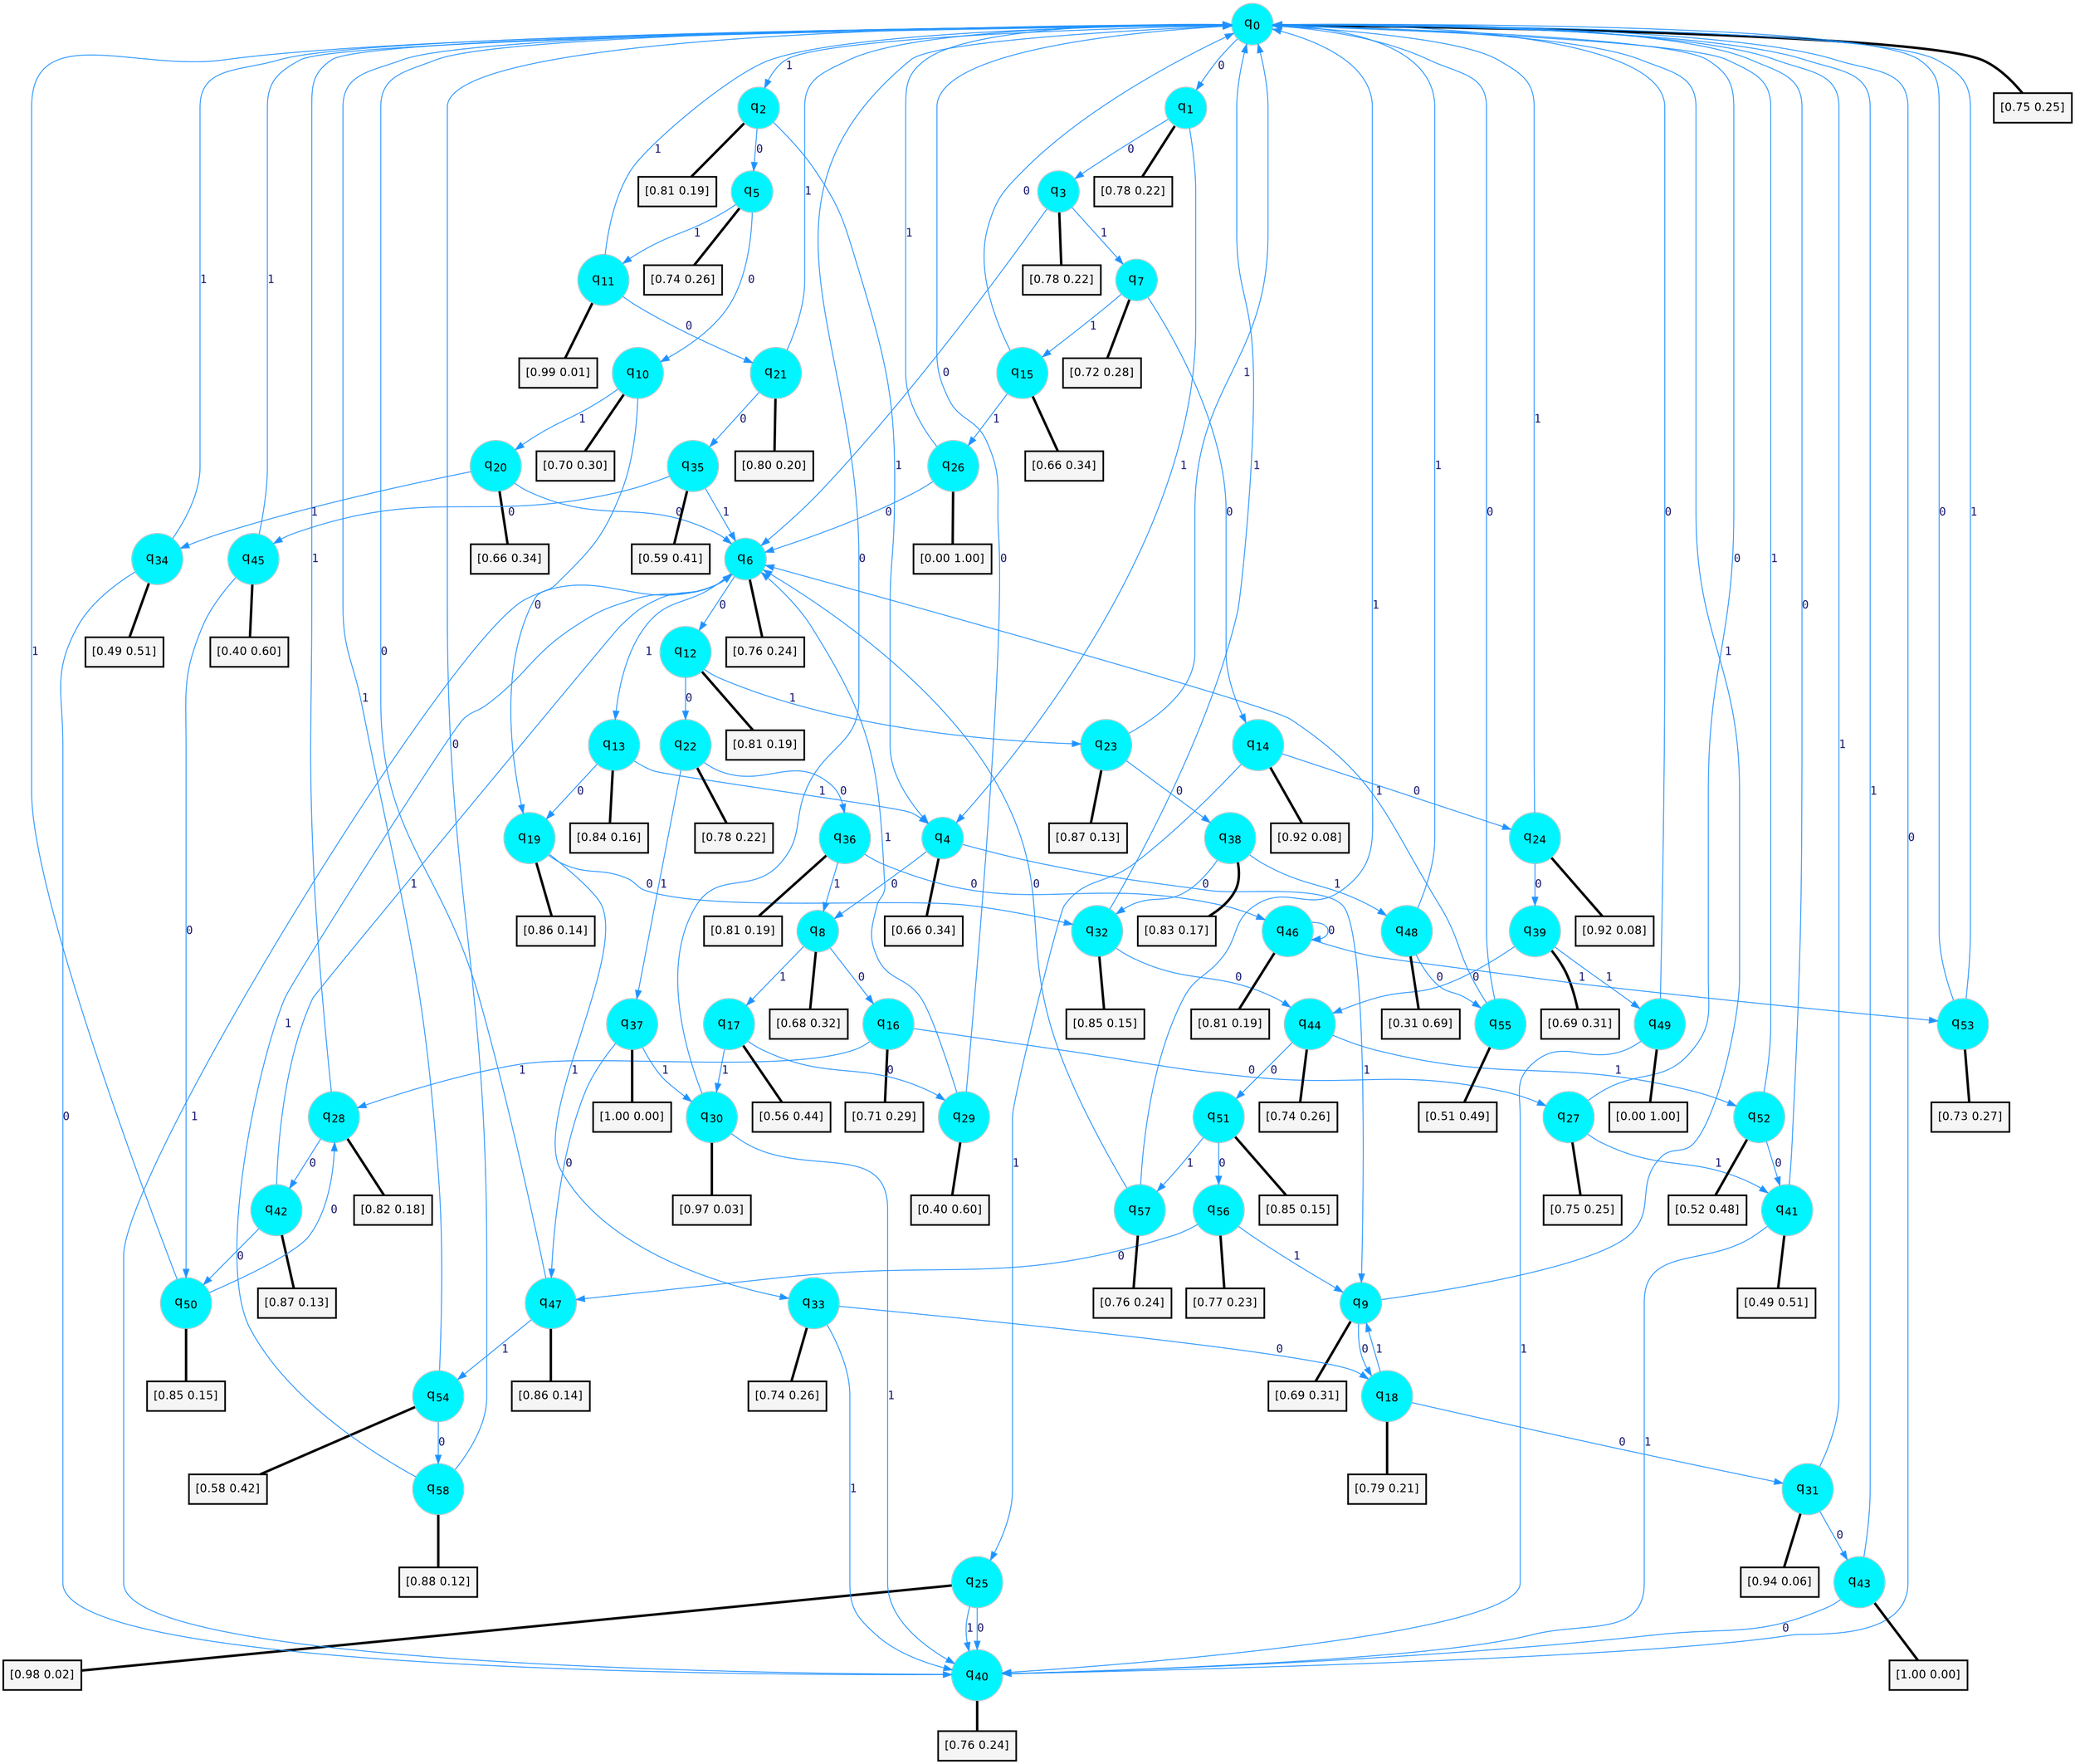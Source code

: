 digraph G {
graph [
bgcolor=transparent, dpi=300, rankdir=TD, size="40,25"];
node [
color=gray, fillcolor=turquoise1, fontcolor=black, fontname=Helvetica, fontsize=16, fontweight=bold, shape=circle, style=filled];
edge [
arrowsize=1, color=dodgerblue1, fontcolor=midnightblue, fontname=courier, fontweight=bold, penwidth=1, style=solid, weight=20];
0[label=<q<SUB>0</SUB>>];
1[label=<q<SUB>1</SUB>>];
2[label=<q<SUB>2</SUB>>];
3[label=<q<SUB>3</SUB>>];
4[label=<q<SUB>4</SUB>>];
5[label=<q<SUB>5</SUB>>];
6[label=<q<SUB>6</SUB>>];
7[label=<q<SUB>7</SUB>>];
8[label=<q<SUB>8</SUB>>];
9[label=<q<SUB>9</SUB>>];
10[label=<q<SUB>10</SUB>>];
11[label=<q<SUB>11</SUB>>];
12[label=<q<SUB>12</SUB>>];
13[label=<q<SUB>13</SUB>>];
14[label=<q<SUB>14</SUB>>];
15[label=<q<SUB>15</SUB>>];
16[label=<q<SUB>16</SUB>>];
17[label=<q<SUB>17</SUB>>];
18[label=<q<SUB>18</SUB>>];
19[label=<q<SUB>19</SUB>>];
20[label=<q<SUB>20</SUB>>];
21[label=<q<SUB>21</SUB>>];
22[label=<q<SUB>22</SUB>>];
23[label=<q<SUB>23</SUB>>];
24[label=<q<SUB>24</SUB>>];
25[label=<q<SUB>25</SUB>>];
26[label=<q<SUB>26</SUB>>];
27[label=<q<SUB>27</SUB>>];
28[label=<q<SUB>28</SUB>>];
29[label=<q<SUB>29</SUB>>];
30[label=<q<SUB>30</SUB>>];
31[label=<q<SUB>31</SUB>>];
32[label=<q<SUB>32</SUB>>];
33[label=<q<SUB>33</SUB>>];
34[label=<q<SUB>34</SUB>>];
35[label=<q<SUB>35</SUB>>];
36[label=<q<SUB>36</SUB>>];
37[label=<q<SUB>37</SUB>>];
38[label=<q<SUB>38</SUB>>];
39[label=<q<SUB>39</SUB>>];
40[label=<q<SUB>40</SUB>>];
41[label=<q<SUB>41</SUB>>];
42[label=<q<SUB>42</SUB>>];
43[label=<q<SUB>43</SUB>>];
44[label=<q<SUB>44</SUB>>];
45[label=<q<SUB>45</SUB>>];
46[label=<q<SUB>46</SUB>>];
47[label=<q<SUB>47</SUB>>];
48[label=<q<SUB>48</SUB>>];
49[label=<q<SUB>49</SUB>>];
50[label=<q<SUB>50</SUB>>];
51[label=<q<SUB>51</SUB>>];
52[label=<q<SUB>52</SUB>>];
53[label=<q<SUB>53</SUB>>];
54[label=<q<SUB>54</SUB>>];
55[label=<q<SUB>55</SUB>>];
56[label=<q<SUB>56</SUB>>];
57[label=<q<SUB>57</SUB>>];
58[label=<q<SUB>58</SUB>>];
59[label="[0.75 0.25]", shape=box,fontcolor=black, fontname=Helvetica, fontsize=14, penwidth=2, fillcolor=whitesmoke,color=black];
60[label="[0.78 0.22]", shape=box,fontcolor=black, fontname=Helvetica, fontsize=14, penwidth=2, fillcolor=whitesmoke,color=black];
61[label="[0.81 0.19]", shape=box,fontcolor=black, fontname=Helvetica, fontsize=14, penwidth=2, fillcolor=whitesmoke,color=black];
62[label="[0.78 0.22]", shape=box,fontcolor=black, fontname=Helvetica, fontsize=14, penwidth=2, fillcolor=whitesmoke,color=black];
63[label="[0.66 0.34]", shape=box,fontcolor=black, fontname=Helvetica, fontsize=14, penwidth=2, fillcolor=whitesmoke,color=black];
64[label="[0.74 0.26]", shape=box,fontcolor=black, fontname=Helvetica, fontsize=14, penwidth=2, fillcolor=whitesmoke,color=black];
65[label="[0.76 0.24]", shape=box,fontcolor=black, fontname=Helvetica, fontsize=14, penwidth=2, fillcolor=whitesmoke,color=black];
66[label="[0.72 0.28]", shape=box,fontcolor=black, fontname=Helvetica, fontsize=14, penwidth=2, fillcolor=whitesmoke,color=black];
67[label="[0.68 0.32]", shape=box,fontcolor=black, fontname=Helvetica, fontsize=14, penwidth=2, fillcolor=whitesmoke,color=black];
68[label="[0.69 0.31]", shape=box,fontcolor=black, fontname=Helvetica, fontsize=14, penwidth=2, fillcolor=whitesmoke,color=black];
69[label="[0.70 0.30]", shape=box,fontcolor=black, fontname=Helvetica, fontsize=14, penwidth=2, fillcolor=whitesmoke,color=black];
70[label="[0.99 0.01]", shape=box,fontcolor=black, fontname=Helvetica, fontsize=14, penwidth=2, fillcolor=whitesmoke,color=black];
71[label="[0.81 0.19]", shape=box,fontcolor=black, fontname=Helvetica, fontsize=14, penwidth=2, fillcolor=whitesmoke,color=black];
72[label="[0.84 0.16]", shape=box,fontcolor=black, fontname=Helvetica, fontsize=14, penwidth=2, fillcolor=whitesmoke,color=black];
73[label="[0.92 0.08]", shape=box,fontcolor=black, fontname=Helvetica, fontsize=14, penwidth=2, fillcolor=whitesmoke,color=black];
74[label="[0.66 0.34]", shape=box,fontcolor=black, fontname=Helvetica, fontsize=14, penwidth=2, fillcolor=whitesmoke,color=black];
75[label="[0.71 0.29]", shape=box,fontcolor=black, fontname=Helvetica, fontsize=14, penwidth=2, fillcolor=whitesmoke,color=black];
76[label="[0.56 0.44]", shape=box,fontcolor=black, fontname=Helvetica, fontsize=14, penwidth=2, fillcolor=whitesmoke,color=black];
77[label="[0.79 0.21]", shape=box,fontcolor=black, fontname=Helvetica, fontsize=14, penwidth=2, fillcolor=whitesmoke,color=black];
78[label="[0.86 0.14]", shape=box,fontcolor=black, fontname=Helvetica, fontsize=14, penwidth=2, fillcolor=whitesmoke,color=black];
79[label="[0.66 0.34]", shape=box,fontcolor=black, fontname=Helvetica, fontsize=14, penwidth=2, fillcolor=whitesmoke,color=black];
80[label="[0.80 0.20]", shape=box,fontcolor=black, fontname=Helvetica, fontsize=14, penwidth=2, fillcolor=whitesmoke,color=black];
81[label="[0.78 0.22]", shape=box,fontcolor=black, fontname=Helvetica, fontsize=14, penwidth=2, fillcolor=whitesmoke,color=black];
82[label="[0.87 0.13]", shape=box,fontcolor=black, fontname=Helvetica, fontsize=14, penwidth=2, fillcolor=whitesmoke,color=black];
83[label="[0.92 0.08]", shape=box,fontcolor=black, fontname=Helvetica, fontsize=14, penwidth=2, fillcolor=whitesmoke,color=black];
84[label="[0.98 0.02]", shape=box,fontcolor=black, fontname=Helvetica, fontsize=14, penwidth=2, fillcolor=whitesmoke,color=black];
85[label="[0.00 1.00]", shape=box,fontcolor=black, fontname=Helvetica, fontsize=14, penwidth=2, fillcolor=whitesmoke,color=black];
86[label="[0.75 0.25]", shape=box,fontcolor=black, fontname=Helvetica, fontsize=14, penwidth=2, fillcolor=whitesmoke,color=black];
87[label="[0.82 0.18]", shape=box,fontcolor=black, fontname=Helvetica, fontsize=14, penwidth=2, fillcolor=whitesmoke,color=black];
88[label="[0.40 0.60]", shape=box,fontcolor=black, fontname=Helvetica, fontsize=14, penwidth=2, fillcolor=whitesmoke,color=black];
89[label="[0.97 0.03]", shape=box,fontcolor=black, fontname=Helvetica, fontsize=14, penwidth=2, fillcolor=whitesmoke,color=black];
90[label="[0.94 0.06]", shape=box,fontcolor=black, fontname=Helvetica, fontsize=14, penwidth=2, fillcolor=whitesmoke,color=black];
91[label="[0.85 0.15]", shape=box,fontcolor=black, fontname=Helvetica, fontsize=14, penwidth=2, fillcolor=whitesmoke,color=black];
92[label="[0.74 0.26]", shape=box,fontcolor=black, fontname=Helvetica, fontsize=14, penwidth=2, fillcolor=whitesmoke,color=black];
93[label="[0.49 0.51]", shape=box,fontcolor=black, fontname=Helvetica, fontsize=14, penwidth=2, fillcolor=whitesmoke,color=black];
94[label="[0.59 0.41]", shape=box,fontcolor=black, fontname=Helvetica, fontsize=14, penwidth=2, fillcolor=whitesmoke,color=black];
95[label="[0.81 0.19]", shape=box,fontcolor=black, fontname=Helvetica, fontsize=14, penwidth=2, fillcolor=whitesmoke,color=black];
96[label="[1.00 0.00]", shape=box,fontcolor=black, fontname=Helvetica, fontsize=14, penwidth=2, fillcolor=whitesmoke,color=black];
97[label="[0.83 0.17]", shape=box,fontcolor=black, fontname=Helvetica, fontsize=14, penwidth=2, fillcolor=whitesmoke,color=black];
98[label="[0.69 0.31]", shape=box,fontcolor=black, fontname=Helvetica, fontsize=14, penwidth=2, fillcolor=whitesmoke,color=black];
99[label="[0.76 0.24]", shape=box,fontcolor=black, fontname=Helvetica, fontsize=14, penwidth=2, fillcolor=whitesmoke,color=black];
100[label="[0.49 0.51]", shape=box,fontcolor=black, fontname=Helvetica, fontsize=14, penwidth=2, fillcolor=whitesmoke,color=black];
101[label="[0.87 0.13]", shape=box,fontcolor=black, fontname=Helvetica, fontsize=14, penwidth=2, fillcolor=whitesmoke,color=black];
102[label="[1.00 0.00]", shape=box,fontcolor=black, fontname=Helvetica, fontsize=14, penwidth=2, fillcolor=whitesmoke,color=black];
103[label="[0.74 0.26]", shape=box,fontcolor=black, fontname=Helvetica, fontsize=14, penwidth=2, fillcolor=whitesmoke,color=black];
104[label="[0.40 0.60]", shape=box,fontcolor=black, fontname=Helvetica, fontsize=14, penwidth=2, fillcolor=whitesmoke,color=black];
105[label="[0.81 0.19]", shape=box,fontcolor=black, fontname=Helvetica, fontsize=14, penwidth=2, fillcolor=whitesmoke,color=black];
106[label="[0.86 0.14]", shape=box,fontcolor=black, fontname=Helvetica, fontsize=14, penwidth=2, fillcolor=whitesmoke,color=black];
107[label="[0.31 0.69]", shape=box,fontcolor=black, fontname=Helvetica, fontsize=14, penwidth=2, fillcolor=whitesmoke,color=black];
108[label="[0.00 1.00]", shape=box,fontcolor=black, fontname=Helvetica, fontsize=14, penwidth=2, fillcolor=whitesmoke,color=black];
109[label="[0.85 0.15]", shape=box,fontcolor=black, fontname=Helvetica, fontsize=14, penwidth=2, fillcolor=whitesmoke,color=black];
110[label="[0.85 0.15]", shape=box,fontcolor=black, fontname=Helvetica, fontsize=14, penwidth=2, fillcolor=whitesmoke,color=black];
111[label="[0.52 0.48]", shape=box,fontcolor=black, fontname=Helvetica, fontsize=14, penwidth=2, fillcolor=whitesmoke,color=black];
112[label="[0.73 0.27]", shape=box,fontcolor=black, fontname=Helvetica, fontsize=14, penwidth=2, fillcolor=whitesmoke,color=black];
113[label="[0.58 0.42]", shape=box,fontcolor=black, fontname=Helvetica, fontsize=14, penwidth=2, fillcolor=whitesmoke,color=black];
114[label="[0.51 0.49]", shape=box,fontcolor=black, fontname=Helvetica, fontsize=14, penwidth=2, fillcolor=whitesmoke,color=black];
115[label="[0.77 0.23]", shape=box,fontcolor=black, fontname=Helvetica, fontsize=14, penwidth=2, fillcolor=whitesmoke,color=black];
116[label="[0.76 0.24]", shape=box,fontcolor=black, fontname=Helvetica, fontsize=14, penwidth=2, fillcolor=whitesmoke,color=black];
117[label="[0.88 0.12]", shape=box,fontcolor=black, fontname=Helvetica, fontsize=14, penwidth=2, fillcolor=whitesmoke,color=black];
0->1 [label=0];
0->2 [label=1];
0->59 [arrowhead=none, penwidth=3,color=black];
1->3 [label=0];
1->4 [label=1];
1->60 [arrowhead=none, penwidth=3,color=black];
2->5 [label=0];
2->4 [label=1];
2->61 [arrowhead=none, penwidth=3,color=black];
3->6 [label=0];
3->7 [label=1];
3->62 [arrowhead=none, penwidth=3,color=black];
4->8 [label=0];
4->9 [label=1];
4->63 [arrowhead=none, penwidth=3,color=black];
5->10 [label=0];
5->11 [label=1];
5->64 [arrowhead=none, penwidth=3,color=black];
6->12 [label=0];
6->13 [label=1];
6->65 [arrowhead=none, penwidth=3,color=black];
7->14 [label=0];
7->15 [label=1];
7->66 [arrowhead=none, penwidth=3,color=black];
8->16 [label=0];
8->17 [label=1];
8->67 [arrowhead=none, penwidth=3,color=black];
9->18 [label=0];
9->0 [label=1];
9->68 [arrowhead=none, penwidth=3,color=black];
10->19 [label=0];
10->20 [label=1];
10->69 [arrowhead=none, penwidth=3,color=black];
11->21 [label=0];
11->0 [label=1];
11->70 [arrowhead=none, penwidth=3,color=black];
12->22 [label=0];
12->23 [label=1];
12->71 [arrowhead=none, penwidth=3,color=black];
13->19 [label=0];
13->4 [label=1];
13->72 [arrowhead=none, penwidth=3,color=black];
14->24 [label=0];
14->25 [label=1];
14->73 [arrowhead=none, penwidth=3,color=black];
15->0 [label=0];
15->26 [label=1];
15->74 [arrowhead=none, penwidth=3,color=black];
16->27 [label=0];
16->28 [label=1];
16->75 [arrowhead=none, penwidth=3,color=black];
17->29 [label=0];
17->30 [label=1];
17->76 [arrowhead=none, penwidth=3,color=black];
18->31 [label=0];
18->9 [label=1];
18->77 [arrowhead=none, penwidth=3,color=black];
19->32 [label=0];
19->33 [label=1];
19->78 [arrowhead=none, penwidth=3,color=black];
20->6 [label=0];
20->34 [label=1];
20->79 [arrowhead=none, penwidth=3,color=black];
21->35 [label=0];
21->0 [label=1];
21->80 [arrowhead=none, penwidth=3,color=black];
22->36 [label=0];
22->37 [label=1];
22->81 [arrowhead=none, penwidth=3,color=black];
23->38 [label=0];
23->0 [label=1];
23->82 [arrowhead=none, penwidth=3,color=black];
24->39 [label=0];
24->0 [label=1];
24->83 [arrowhead=none, penwidth=3,color=black];
25->40 [label=0];
25->40 [label=1];
25->84 [arrowhead=none, penwidth=3,color=black];
26->6 [label=0];
26->0 [label=1];
26->85 [arrowhead=none, penwidth=3,color=black];
27->0 [label=0];
27->41 [label=1];
27->86 [arrowhead=none, penwidth=3,color=black];
28->42 [label=0];
28->0 [label=1];
28->87 [arrowhead=none, penwidth=3,color=black];
29->0 [label=0];
29->6 [label=1];
29->88 [arrowhead=none, penwidth=3,color=black];
30->0 [label=0];
30->40 [label=1];
30->89 [arrowhead=none, penwidth=3,color=black];
31->43 [label=0];
31->0 [label=1];
31->90 [arrowhead=none, penwidth=3,color=black];
32->44 [label=0];
32->0 [label=1];
32->91 [arrowhead=none, penwidth=3,color=black];
33->18 [label=0];
33->40 [label=1];
33->92 [arrowhead=none, penwidth=3,color=black];
34->40 [label=0];
34->0 [label=1];
34->93 [arrowhead=none, penwidth=3,color=black];
35->45 [label=0];
35->6 [label=1];
35->94 [arrowhead=none, penwidth=3,color=black];
36->46 [label=0];
36->8 [label=1];
36->95 [arrowhead=none, penwidth=3,color=black];
37->47 [label=0];
37->30 [label=1];
37->96 [arrowhead=none, penwidth=3,color=black];
38->32 [label=0];
38->48 [label=1];
38->97 [arrowhead=none, penwidth=3,color=black];
39->44 [label=0];
39->49 [label=1];
39->98 [arrowhead=none, penwidth=3,color=black];
40->0 [label=0];
40->6 [label=1];
40->99 [arrowhead=none, penwidth=3,color=black];
41->0 [label=0];
41->40 [label=1];
41->100 [arrowhead=none, penwidth=3,color=black];
42->50 [label=0];
42->6 [label=1];
42->101 [arrowhead=none, penwidth=3,color=black];
43->40 [label=0];
43->0 [label=1];
43->102 [arrowhead=none, penwidth=3,color=black];
44->51 [label=0];
44->52 [label=1];
44->103 [arrowhead=none, penwidth=3,color=black];
45->50 [label=0];
45->0 [label=1];
45->104 [arrowhead=none, penwidth=3,color=black];
46->46 [label=0];
46->53 [label=1];
46->105 [arrowhead=none, penwidth=3,color=black];
47->0 [label=0];
47->54 [label=1];
47->106 [arrowhead=none, penwidth=3,color=black];
48->55 [label=0];
48->0 [label=1];
48->107 [arrowhead=none, penwidth=3,color=black];
49->0 [label=0];
49->40 [label=1];
49->108 [arrowhead=none, penwidth=3,color=black];
50->28 [label=0];
50->0 [label=1];
50->109 [arrowhead=none, penwidth=3,color=black];
51->56 [label=0];
51->57 [label=1];
51->110 [arrowhead=none, penwidth=3,color=black];
52->41 [label=0];
52->0 [label=1];
52->111 [arrowhead=none, penwidth=3,color=black];
53->0 [label=0];
53->0 [label=1];
53->112 [arrowhead=none, penwidth=3,color=black];
54->58 [label=0];
54->0 [label=1];
54->113 [arrowhead=none, penwidth=3,color=black];
55->0 [label=0];
55->6 [label=1];
55->114 [arrowhead=none, penwidth=3,color=black];
56->47 [label=0];
56->9 [label=1];
56->115 [arrowhead=none, penwidth=3,color=black];
57->6 [label=0];
57->0 [label=1];
57->116 [arrowhead=none, penwidth=3,color=black];
58->0 [label=0];
58->6 [label=1];
58->117 [arrowhead=none, penwidth=3,color=black];
}
